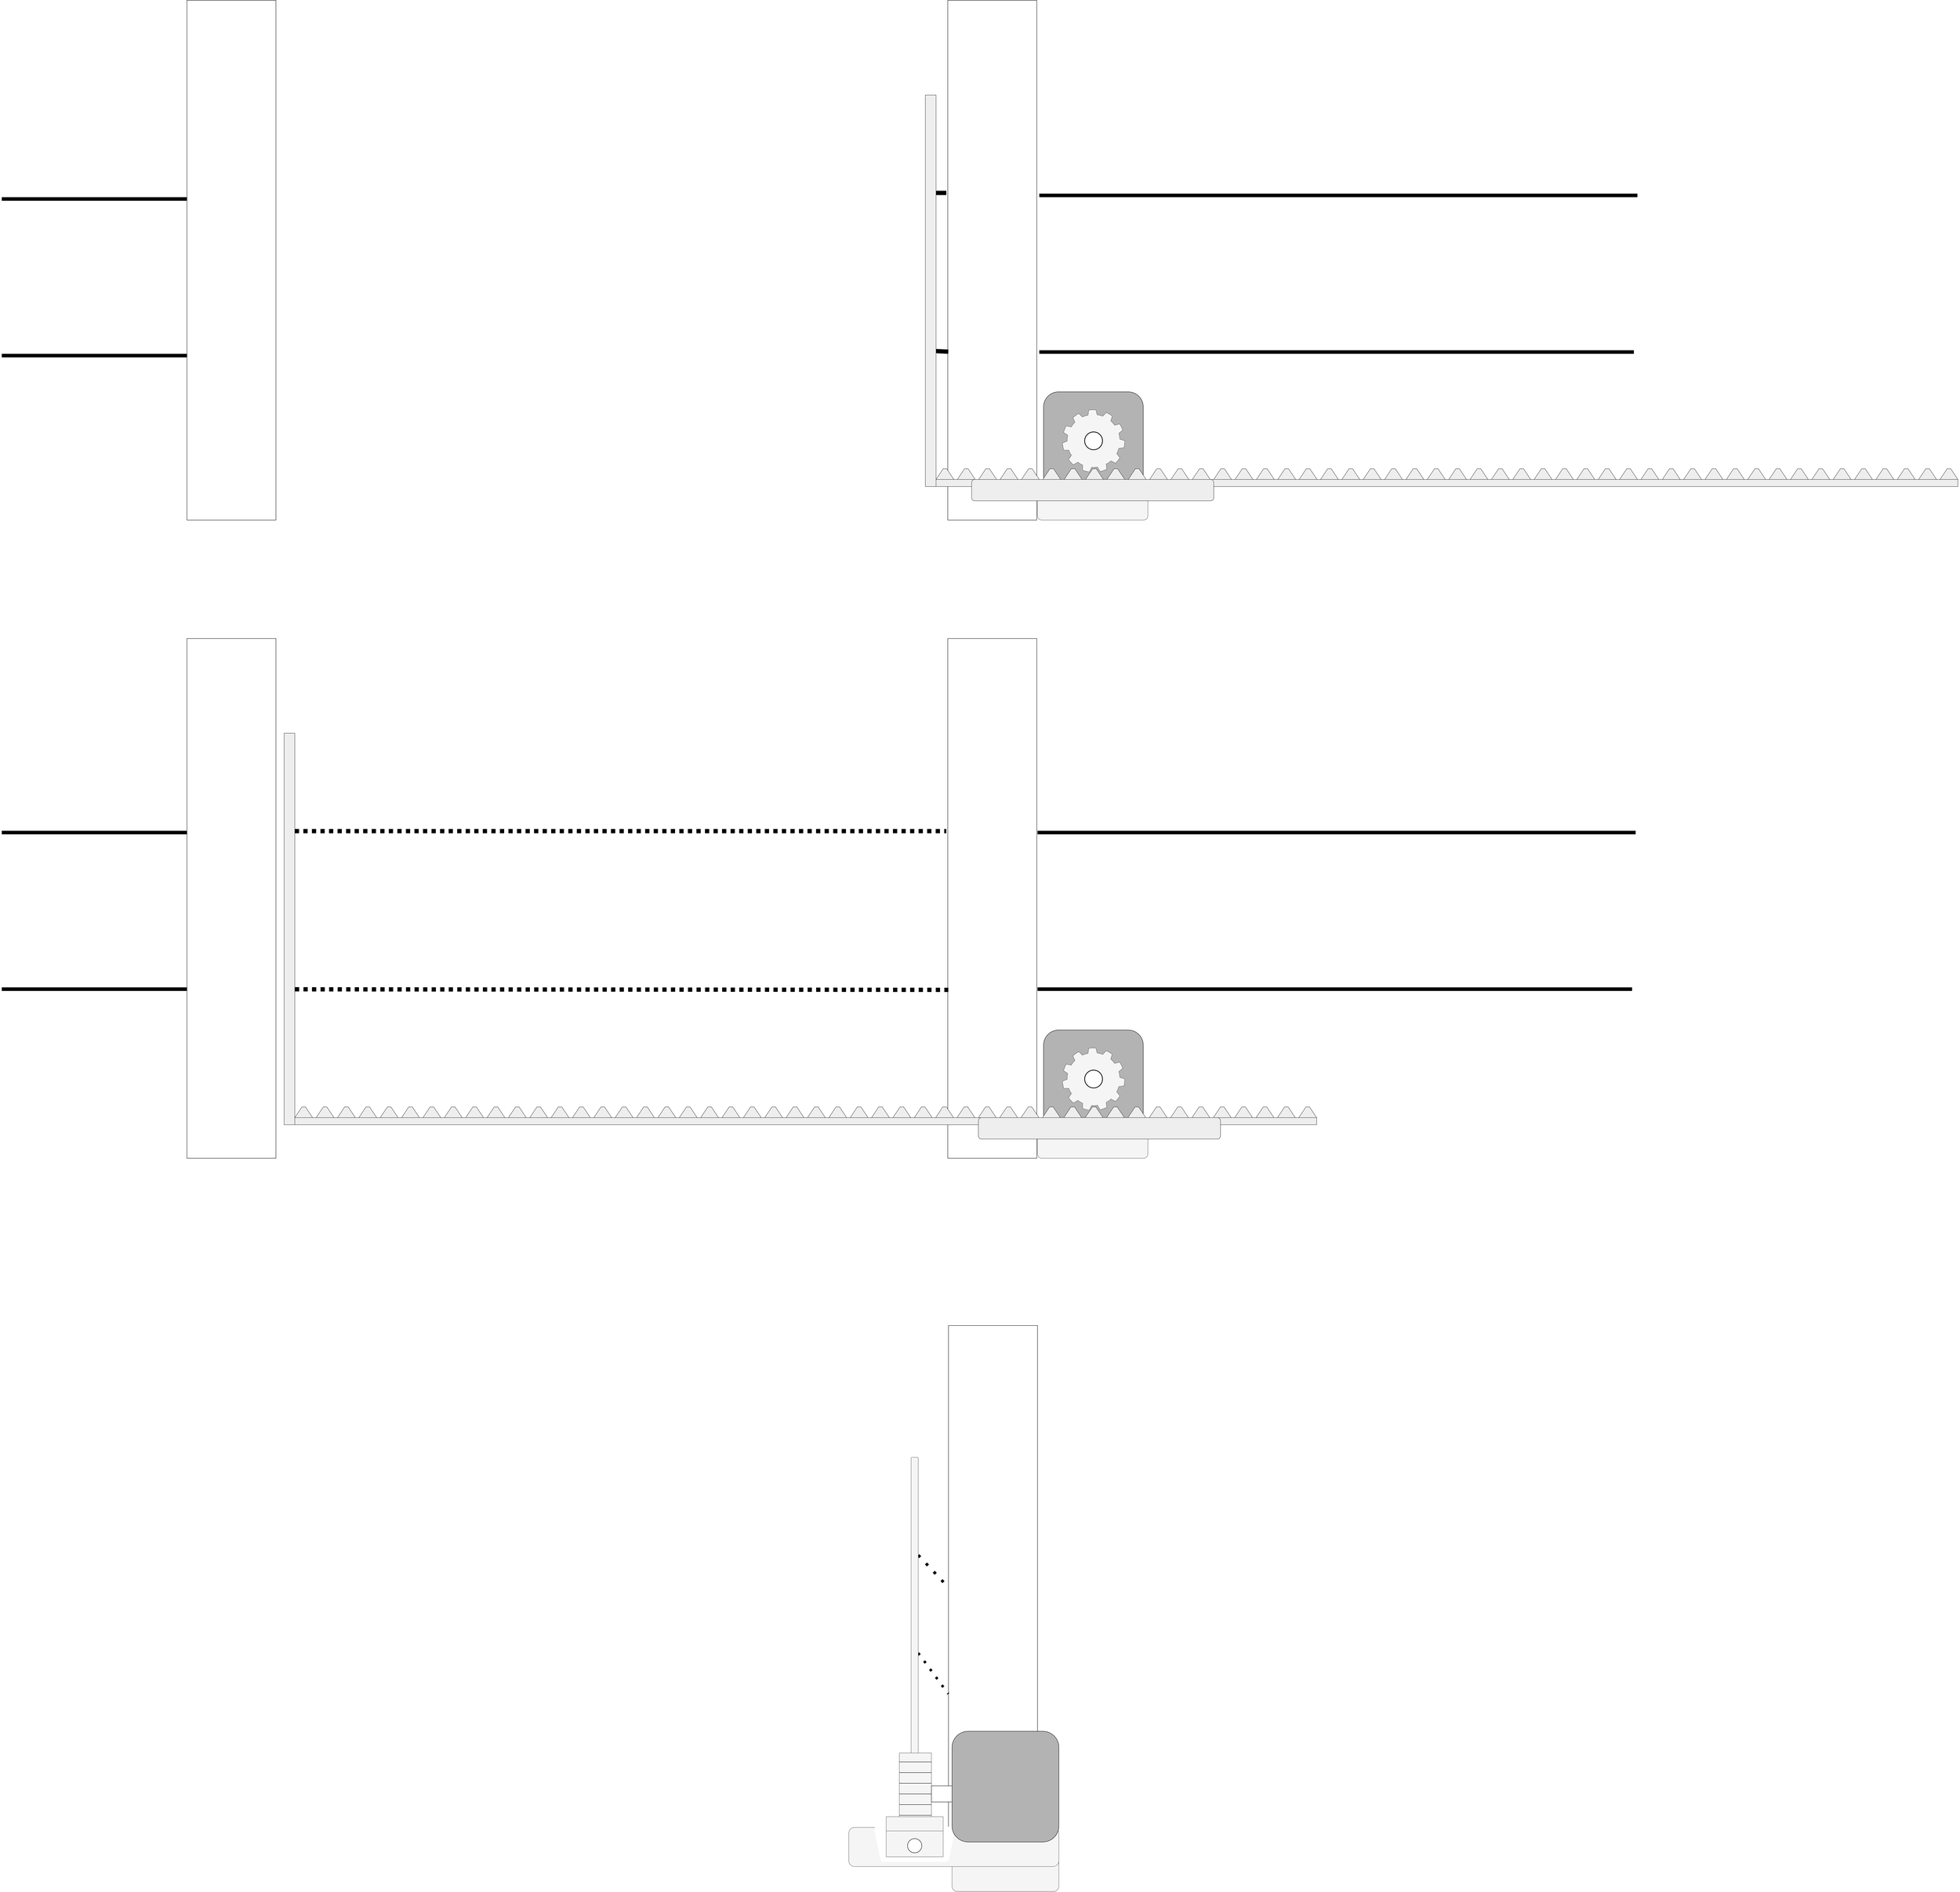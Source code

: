 <mxfile version="13.9.9" type="device"><diagram id="ZmcCjluRe6EjsGwoiYFs" name="Page-1"><mxGraphModel dx="12495" dy="6698" grid="1" gridSize="10" guides="1" tooltips="1" connect="1" arrows="1" fold="1" page="1" pageScale="1" pageWidth="1169" pageHeight="827" math="0" shadow="0"><root><mxCell id="0"/><mxCell id="1" parent="0"/><mxCell id="UQYbjcZTdyv4rE1i3iob-60" value="" style="rounded=0;whiteSpace=wrap;html=1;shadow=0;glass=0;sketch=0;strokeColor=#000000;strokeWidth=1;fillColor=#ffffff;" vertex="1" parent="1"><mxGeometry x="718" y="-633" width="250" height="1460" as="geometry"/></mxCell><mxCell id="UQYbjcZTdyv4rE1i3iob-78" value="" style="rounded=0;whiteSpace=wrap;html=1;shadow=0;glass=0;sketch=0;strokeColor=#000000;strokeWidth=1;fillColor=#ffffff;" vertex="1" parent="1"><mxGeometry x="-1419" y="-633" width="250" height="1460" as="geometry"/></mxCell><mxCell id="UQYbjcZTdyv4rE1i3iob-193" value="" style="group" vertex="1" connectable="0" parent="1"><mxGeometry x="970" y="467" width="2590" height="373" as="geometry"/></mxCell><mxCell id="UQYbjcZTdyv4rE1i3iob-72" value="" style="rounded=1;whiteSpace=wrap;html=1;shadow=0;glass=0;sketch=0;strokeColor=#666666;strokeWidth=1;fillColor=#f5f5f5;fontColor=#333333;" vertex="1" parent="UQYbjcZTdyv4rE1i3iob-193"><mxGeometry y="280" width="310" height="80" as="geometry"/></mxCell><mxCell id="UQYbjcZTdyv4rE1i3iob-58" value="" style="whiteSpace=wrap;html=1;aspect=fixed;strokeWidth=1;rounded=1;shadow=0;sketch=0;glass=0;fillColor=#B3B3B3;" vertex="1" parent="UQYbjcZTdyv4rE1i3iob-193"><mxGeometry x="17" width="280" height="280" as="geometry"/></mxCell><mxCell id="UQYbjcZTdyv4rE1i3iob-192" value="" style="group" vertex="1" connectable="0" parent="UQYbjcZTdyv4rE1i3iob-193"><mxGeometry x="70" y="50" width="175" height="175" as="geometry"/></mxCell><mxCell id="UQYbjcZTdyv4rE1i3iob-19" value="" style="html=1;aspect=fixed;shadow=0;align=center;verticalAlign=top;shape=mxgraph.gcp2.gear;fillColor=#f5f5f5;strokeColor=#666666;fontColor=#333333;" vertex="1" parent="UQYbjcZTdyv4rE1i3iob-192"><mxGeometry width="175" height="175" as="geometry"/></mxCell><mxCell id="UQYbjcZTdyv4rE1i3iob-191" value="" style="ellipse;whiteSpace=wrap;html=1;aspect=fixed;rounded=1;shadow=0;glass=0;sketch=0;strokeWidth=1;fillColor=#f5f5f5;fontColor=#333333;strokeColor=none;" vertex="1" parent="UQYbjcZTdyv4rE1i3iob-192"><mxGeometry x="22.5" y="22.5" width="130" height="130" as="geometry"/></mxCell><mxCell id="UQYbjcZTdyv4rE1i3iob-30" value="" style="ellipse;whiteSpace=wrap;html=1;strokeWidth=2;" vertex="1" parent="UQYbjcZTdyv4rE1i3iob-192"><mxGeometry x="62.5" y="62.5" width="50" height="50" as="geometry"/></mxCell><mxCell id="UQYbjcZTdyv4rE1i3iob-194" value="" style="group" vertex="1" connectable="0" parent="UQYbjcZTdyv4rE1i3iob-193"><mxGeometry x="-315" y="-834" width="2900" height="1140" as="geometry"/></mxCell><mxCell id="UQYbjcZTdyv4rE1i3iob-62" value="" style="rounded=0;whiteSpace=wrap;html=1;shadow=0;glass=0;sketch=0;strokeColor=#36393d;strokeWidth=1;fillColor=#eeeeee;" vertex="1" parent="UQYbjcZTdyv4rE1i3iob-194"><mxGeometry width="30" height="1100" as="geometry"/></mxCell><mxCell id="UQYbjcZTdyv4rE1i3iob-18" value="" style="rounded=0;whiteSpace=wrap;html=1;strokeColor=#36393d;fillColor=#eeeeee;" vertex="1" parent="UQYbjcZTdyv4rE1i3iob-194"><mxGeometry x="30" y="1080" width="2870" height="20" as="geometry"/></mxCell><mxCell id="UQYbjcZTdyv4rE1i3iob-20" value="" style="shape=trapezoid;perimeter=trapezoidPerimeter;whiteSpace=wrap;html=1;fixedSize=1;strokeColor=#36393d;fillColor=#eeeeee;" vertex="1" parent="UQYbjcZTdyv4rE1i3iob-194"><mxGeometry x="210" y="1050" width="50" height="30" as="geometry"/></mxCell><mxCell id="UQYbjcZTdyv4rE1i3iob-21" value="" style="shape=trapezoid;perimeter=trapezoidPerimeter;whiteSpace=wrap;html=1;fixedSize=1;strokeColor=#36393d;fillColor=#eeeeee;" vertex="1" parent="UQYbjcZTdyv4rE1i3iob-194"><mxGeometry x="150" y="1050" width="50" height="30" as="geometry"/></mxCell><mxCell id="UQYbjcZTdyv4rE1i3iob-22" value="" style="shape=trapezoid;perimeter=trapezoidPerimeter;whiteSpace=wrap;html=1;fixedSize=1;strokeColor=#36393d;fillColor=#eeeeee;" vertex="1" parent="UQYbjcZTdyv4rE1i3iob-194"><mxGeometry x="90" y="1050" width="50" height="30" as="geometry"/></mxCell><mxCell id="UQYbjcZTdyv4rE1i3iob-23" value="" style="shape=trapezoid;perimeter=trapezoidPerimeter;whiteSpace=wrap;html=1;fixedSize=1;strokeColor=#36393d;fillColor=#eeeeee;" vertex="1" parent="UQYbjcZTdyv4rE1i3iob-194"><mxGeometry x="30" y="1050" width="50" height="30" as="geometry"/></mxCell><mxCell id="UQYbjcZTdyv4rE1i3iob-24" value="" style="shape=trapezoid;perimeter=trapezoidPerimeter;whiteSpace=wrap;html=1;fixedSize=1;strokeColor=#36393d;fillColor=#eeeeee;" vertex="1" parent="UQYbjcZTdyv4rE1i3iob-194"><mxGeometry x="450" y="1050" width="50" height="30" as="geometry"/></mxCell><mxCell id="UQYbjcZTdyv4rE1i3iob-25" value="" style="shape=trapezoid;perimeter=trapezoidPerimeter;whiteSpace=wrap;html=1;fixedSize=1;strokeColor=#36393d;fillColor=#eeeeee;" vertex="1" parent="UQYbjcZTdyv4rE1i3iob-194"><mxGeometry x="390" y="1050" width="50" height="30" as="geometry"/></mxCell><mxCell id="UQYbjcZTdyv4rE1i3iob-26" value="" style="shape=trapezoid;perimeter=trapezoidPerimeter;whiteSpace=wrap;html=1;fixedSize=1;strokeColor=#36393d;fillColor=#eeeeee;" vertex="1" parent="UQYbjcZTdyv4rE1i3iob-194"><mxGeometry x="330" y="1050" width="50" height="30" as="geometry"/></mxCell><mxCell id="UQYbjcZTdyv4rE1i3iob-27" value="" style="shape=trapezoid;perimeter=trapezoidPerimeter;whiteSpace=wrap;html=1;fixedSize=1;strokeColor=#36393d;fillColor=#eeeeee;" vertex="1" parent="UQYbjcZTdyv4rE1i3iob-194"><mxGeometry x="270" y="1050" width="50" height="30" as="geometry"/></mxCell><mxCell id="UQYbjcZTdyv4rE1i3iob-33" value="" style="shape=trapezoid;perimeter=trapezoidPerimeter;whiteSpace=wrap;html=1;fixedSize=1;strokeColor=#36393d;fillColor=#eeeeee;" vertex="1" parent="UQYbjcZTdyv4rE1i3iob-194"><mxGeometry x="690" y="1050" width="50" height="30" as="geometry"/></mxCell><mxCell id="UQYbjcZTdyv4rE1i3iob-34" value="" style="shape=trapezoid;perimeter=trapezoidPerimeter;whiteSpace=wrap;html=1;fixedSize=1;strokeColor=#36393d;fillColor=#eeeeee;" vertex="1" parent="UQYbjcZTdyv4rE1i3iob-194"><mxGeometry x="630" y="1050" width="50" height="30" as="geometry"/></mxCell><mxCell id="UQYbjcZTdyv4rE1i3iob-35" value="" style="shape=trapezoid;perimeter=trapezoidPerimeter;whiteSpace=wrap;html=1;fixedSize=1;strokeColor=#36393d;fillColor=#eeeeee;" vertex="1" parent="UQYbjcZTdyv4rE1i3iob-194"><mxGeometry x="570" y="1050" width="50" height="30" as="geometry"/></mxCell><mxCell id="UQYbjcZTdyv4rE1i3iob-36" value="" style="shape=trapezoid;perimeter=trapezoidPerimeter;whiteSpace=wrap;html=1;fixedSize=1;strokeColor=#36393d;fillColor=#eeeeee;" vertex="1" parent="UQYbjcZTdyv4rE1i3iob-194"><mxGeometry x="510" y="1050" width="50" height="30" as="geometry"/></mxCell><mxCell id="UQYbjcZTdyv4rE1i3iob-37" value="" style="shape=trapezoid;perimeter=trapezoidPerimeter;whiteSpace=wrap;html=1;fixedSize=1;strokeColor=#36393d;fillColor=#eeeeee;" vertex="1" parent="UQYbjcZTdyv4rE1i3iob-194"><mxGeometry x="930" y="1050" width="50" height="30" as="geometry"/></mxCell><mxCell id="UQYbjcZTdyv4rE1i3iob-38" value="" style="shape=trapezoid;perimeter=trapezoidPerimeter;whiteSpace=wrap;html=1;fixedSize=1;strokeColor=#36393d;fillColor=#eeeeee;" vertex="1" parent="UQYbjcZTdyv4rE1i3iob-194"><mxGeometry x="870" y="1050" width="50" height="30" as="geometry"/></mxCell><mxCell id="UQYbjcZTdyv4rE1i3iob-39" value="" style="shape=trapezoid;perimeter=trapezoidPerimeter;whiteSpace=wrap;html=1;fixedSize=1;strokeColor=#36393d;fillColor=#eeeeee;" vertex="1" parent="UQYbjcZTdyv4rE1i3iob-194"><mxGeometry x="810" y="1050" width="50" height="30" as="geometry"/></mxCell><mxCell id="UQYbjcZTdyv4rE1i3iob-40" value="" style="shape=trapezoid;perimeter=trapezoidPerimeter;whiteSpace=wrap;html=1;fixedSize=1;strokeColor=#36393d;fillColor=#eeeeee;" vertex="1" parent="UQYbjcZTdyv4rE1i3iob-194"><mxGeometry x="750" y="1050" width="50" height="30" as="geometry"/></mxCell><mxCell id="UQYbjcZTdyv4rE1i3iob-41" value="" style="shape=trapezoid;perimeter=trapezoidPerimeter;whiteSpace=wrap;html=1;fixedSize=1;strokeColor=#36393d;fillColor=#eeeeee;" vertex="1" parent="UQYbjcZTdyv4rE1i3iob-194"><mxGeometry x="1170" y="1050" width="50" height="30" as="geometry"/></mxCell><mxCell id="UQYbjcZTdyv4rE1i3iob-42" value="" style="shape=trapezoid;perimeter=trapezoidPerimeter;whiteSpace=wrap;html=1;fixedSize=1;strokeColor=#36393d;fillColor=#eeeeee;" vertex="1" parent="UQYbjcZTdyv4rE1i3iob-194"><mxGeometry x="1110" y="1050" width="50" height="30" as="geometry"/></mxCell><mxCell id="UQYbjcZTdyv4rE1i3iob-43" value="" style="shape=trapezoid;perimeter=trapezoidPerimeter;whiteSpace=wrap;html=1;fixedSize=1;strokeColor=#36393d;fillColor=#eeeeee;" vertex="1" parent="UQYbjcZTdyv4rE1i3iob-194"><mxGeometry x="1050" y="1050" width="50" height="30" as="geometry"/></mxCell><mxCell id="UQYbjcZTdyv4rE1i3iob-44" value="" style="shape=trapezoid;perimeter=trapezoidPerimeter;whiteSpace=wrap;html=1;fixedSize=1;strokeColor=#36393d;fillColor=#eeeeee;" vertex="1" parent="UQYbjcZTdyv4rE1i3iob-194"><mxGeometry x="990" y="1050" width="50" height="30" as="geometry"/></mxCell><mxCell id="UQYbjcZTdyv4rE1i3iob-45" value="" style="shape=trapezoid;perimeter=trapezoidPerimeter;whiteSpace=wrap;html=1;fixedSize=1;strokeColor=#36393d;fillColor=#eeeeee;" vertex="1" parent="UQYbjcZTdyv4rE1i3iob-194"><mxGeometry x="1410" y="1050" width="50" height="30" as="geometry"/></mxCell><mxCell id="UQYbjcZTdyv4rE1i3iob-46" value="" style="shape=trapezoid;perimeter=trapezoidPerimeter;whiteSpace=wrap;html=1;fixedSize=1;strokeColor=#36393d;fillColor=#eeeeee;" vertex="1" parent="UQYbjcZTdyv4rE1i3iob-194"><mxGeometry x="1350" y="1050" width="50" height="30" as="geometry"/></mxCell><mxCell id="UQYbjcZTdyv4rE1i3iob-47" value="" style="shape=trapezoid;perimeter=trapezoidPerimeter;whiteSpace=wrap;html=1;fixedSize=1;strokeColor=#36393d;fillColor=#eeeeee;" vertex="1" parent="UQYbjcZTdyv4rE1i3iob-194"><mxGeometry x="1290" y="1050" width="50" height="30" as="geometry"/></mxCell><mxCell id="UQYbjcZTdyv4rE1i3iob-48" value="" style="shape=trapezoid;perimeter=trapezoidPerimeter;whiteSpace=wrap;html=1;fixedSize=1;strokeColor=#36393d;fillColor=#eeeeee;" vertex="1" parent="UQYbjcZTdyv4rE1i3iob-194"><mxGeometry x="1230" y="1050" width="50" height="30" as="geometry"/></mxCell><mxCell id="UQYbjcZTdyv4rE1i3iob-49" value="" style="shape=trapezoid;perimeter=trapezoidPerimeter;whiteSpace=wrap;html=1;fixedSize=1;strokeColor=#36393d;fillColor=#eeeeee;" vertex="1" parent="UQYbjcZTdyv4rE1i3iob-194"><mxGeometry x="1650" y="1050" width="50" height="30" as="geometry"/></mxCell><mxCell id="UQYbjcZTdyv4rE1i3iob-50" value="" style="shape=trapezoid;perimeter=trapezoidPerimeter;whiteSpace=wrap;html=1;fixedSize=1;strokeColor=#36393d;fillColor=#eeeeee;" vertex="1" parent="UQYbjcZTdyv4rE1i3iob-194"><mxGeometry x="1590" y="1050" width="50" height="30" as="geometry"/></mxCell><mxCell id="UQYbjcZTdyv4rE1i3iob-51" value="" style="shape=trapezoid;perimeter=trapezoidPerimeter;whiteSpace=wrap;html=1;fixedSize=1;strokeColor=#36393d;fillColor=#eeeeee;" vertex="1" parent="UQYbjcZTdyv4rE1i3iob-194"><mxGeometry x="1530" y="1050" width="50" height="30" as="geometry"/></mxCell><mxCell id="UQYbjcZTdyv4rE1i3iob-52" value="" style="shape=trapezoid;perimeter=trapezoidPerimeter;whiteSpace=wrap;html=1;fixedSize=1;strokeColor=#36393d;fillColor=#eeeeee;" vertex="1" parent="UQYbjcZTdyv4rE1i3iob-194"><mxGeometry x="1470" y="1050" width="50" height="30" as="geometry"/></mxCell><mxCell id="UQYbjcZTdyv4rE1i3iob-53" value="" style="shape=trapezoid;perimeter=trapezoidPerimeter;whiteSpace=wrap;html=1;fixedSize=1;strokeColor=#36393d;fillColor=#eeeeee;" vertex="1" parent="UQYbjcZTdyv4rE1i3iob-194"><mxGeometry x="1890" y="1050" width="50" height="30" as="geometry"/></mxCell><mxCell id="UQYbjcZTdyv4rE1i3iob-54" value="" style="shape=trapezoid;perimeter=trapezoidPerimeter;whiteSpace=wrap;html=1;fixedSize=1;strokeColor=#36393d;fillColor=#eeeeee;" vertex="1" parent="UQYbjcZTdyv4rE1i3iob-194"><mxGeometry x="1830" y="1050" width="50" height="30" as="geometry"/></mxCell><mxCell id="UQYbjcZTdyv4rE1i3iob-55" value="" style="shape=trapezoid;perimeter=trapezoidPerimeter;whiteSpace=wrap;html=1;fixedSize=1;strokeColor=#36393d;fillColor=#eeeeee;" vertex="1" parent="UQYbjcZTdyv4rE1i3iob-194"><mxGeometry x="1770" y="1050" width="50" height="30" as="geometry"/></mxCell><mxCell id="UQYbjcZTdyv4rE1i3iob-56" value="" style="shape=trapezoid;perimeter=trapezoidPerimeter;whiteSpace=wrap;html=1;fixedSize=1;strokeColor=#36393d;fillColor=#eeeeee;" vertex="1" parent="UQYbjcZTdyv4rE1i3iob-194"><mxGeometry x="1710" y="1050" width="50" height="30" as="geometry"/></mxCell><mxCell id="UQYbjcZTdyv4rE1i3iob-76" value="" style="rounded=1;whiteSpace=wrap;html=1;shadow=0;glass=0;sketch=0;strokeColor=#36393d;strokeWidth=1;fillColor=#eeeeee;" vertex="1" parent="UQYbjcZTdyv4rE1i3iob-194"><mxGeometry x="130" y="1080" width="680" height="60" as="geometry"/></mxCell><mxCell id="UQYbjcZTdyv4rE1i3iob-172" value="" style="shape=trapezoid;perimeter=trapezoidPerimeter;whiteSpace=wrap;html=1;fixedSize=1;strokeColor=#36393d;fillColor=#eeeeee;" vertex="1" parent="UQYbjcZTdyv4rE1i3iob-194"><mxGeometry x="2130" y="1050" width="50" height="30" as="geometry"/></mxCell><mxCell id="UQYbjcZTdyv4rE1i3iob-173" value="" style="shape=trapezoid;perimeter=trapezoidPerimeter;whiteSpace=wrap;html=1;fixedSize=1;strokeColor=#36393d;fillColor=#eeeeee;" vertex="1" parent="UQYbjcZTdyv4rE1i3iob-194"><mxGeometry x="2070" y="1050" width="50" height="30" as="geometry"/></mxCell><mxCell id="UQYbjcZTdyv4rE1i3iob-174" value="" style="shape=trapezoid;perimeter=trapezoidPerimeter;whiteSpace=wrap;html=1;fixedSize=1;strokeColor=#36393d;fillColor=#eeeeee;" vertex="1" parent="UQYbjcZTdyv4rE1i3iob-194"><mxGeometry x="2010" y="1050" width="50" height="30" as="geometry"/></mxCell><mxCell id="UQYbjcZTdyv4rE1i3iob-175" value="" style="shape=trapezoid;perimeter=trapezoidPerimeter;whiteSpace=wrap;html=1;fixedSize=1;strokeColor=#36393d;fillColor=#eeeeee;" vertex="1" parent="UQYbjcZTdyv4rE1i3iob-194"><mxGeometry x="1950" y="1050" width="50" height="30" as="geometry"/></mxCell><mxCell id="UQYbjcZTdyv4rE1i3iob-176" value="" style="shape=trapezoid;perimeter=trapezoidPerimeter;whiteSpace=wrap;html=1;fixedSize=1;strokeColor=#36393d;fillColor=#eeeeee;" vertex="1" parent="UQYbjcZTdyv4rE1i3iob-194"><mxGeometry x="2370" y="1050" width="50" height="30" as="geometry"/></mxCell><mxCell id="UQYbjcZTdyv4rE1i3iob-177" value="" style="shape=trapezoid;perimeter=trapezoidPerimeter;whiteSpace=wrap;html=1;fixedSize=1;strokeColor=#36393d;fillColor=#eeeeee;" vertex="1" parent="UQYbjcZTdyv4rE1i3iob-194"><mxGeometry x="2310" y="1050" width="50" height="30" as="geometry"/></mxCell><mxCell id="UQYbjcZTdyv4rE1i3iob-178" value="" style="shape=trapezoid;perimeter=trapezoidPerimeter;whiteSpace=wrap;html=1;fixedSize=1;strokeColor=#36393d;fillColor=#eeeeee;" vertex="1" parent="UQYbjcZTdyv4rE1i3iob-194"><mxGeometry x="2250" y="1050" width="50" height="30" as="geometry"/></mxCell><mxCell id="UQYbjcZTdyv4rE1i3iob-179" value="" style="shape=trapezoid;perimeter=trapezoidPerimeter;whiteSpace=wrap;html=1;fixedSize=1;strokeColor=#36393d;fillColor=#eeeeee;" vertex="1" parent="UQYbjcZTdyv4rE1i3iob-194"><mxGeometry x="2190" y="1050" width="50" height="30" as="geometry"/></mxCell><mxCell id="UQYbjcZTdyv4rE1i3iob-180" value="" style="shape=trapezoid;perimeter=trapezoidPerimeter;whiteSpace=wrap;html=1;fixedSize=1;strokeColor=#36393d;fillColor=#eeeeee;" vertex="1" parent="UQYbjcZTdyv4rE1i3iob-194"><mxGeometry x="2610" y="1050" width="50" height="30" as="geometry"/></mxCell><mxCell id="UQYbjcZTdyv4rE1i3iob-181" value="" style="shape=trapezoid;perimeter=trapezoidPerimeter;whiteSpace=wrap;html=1;fixedSize=1;strokeColor=#36393d;fillColor=#eeeeee;" vertex="1" parent="UQYbjcZTdyv4rE1i3iob-194"><mxGeometry x="2550" y="1050" width="50" height="30" as="geometry"/></mxCell><mxCell id="UQYbjcZTdyv4rE1i3iob-182" value="" style="shape=trapezoid;perimeter=trapezoidPerimeter;whiteSpace=wrap;html=1;fixedSize=1;strokeColor=#36393d;fillColor=#eeeeee;" vertex="1" parent="UQYbjcZTdyv4rE1i3iob-194"><mxGeometry x="2490" y="1050" width="50" height="30" as="geometry"/></mxCell><mxCell id="UQYbjcZTdyv4rE1i3iob-183" value="" style="shape=trapezoid;perimeter=trapezoidPerimeter;whiteSpace=wrap;html=1;fixedSize=1;strokeColor=#36393d;fillColor=#eeeeee;" vertex="1" parent="UQYbjcZTdyv4rE1i3iob-194"><mxGeometry x="2430" y="1050" width="50" height="30" as="geometry"/></mxCell><mxCell id="UQYbjcZTdyv4rE1i3iob-184" value="" style="shape=trapezoid;perimeter=trapezoidPerimeter;whiteSpace=wrap;html=1;fixedSize=1;strokeColor=#36393d;fillColor=#eeeeee;" vertex="1" parent="UQYbjcZTdyv4rE1i3iob-194"><mxGeometry x="2850" y="1050" width="50" height="30" as="geometry"/></mxCell><mxCell id="UQYbjcZTdyv4rE1i3iob-185" value="" style="shape=trapezoid;perimeter=trapezoidPerimeter;whiteSpace=wrap;html=1;fixedSize=1;strokeColor=#36393d;fillColor=#eeeeee;" vertex="1" parent="UQYbjcZTdyv4rE1i3iob-194"><mxGeometry x="2790" y="1050" width="50" height="30" as="geometry"/></mxCell><mxCell id="UQYbjcZTdyv4rE1i3iob-186" value="" style="shape=trapezoid;perimeter=trapezoidPerimeter;whiteSpace=wrap;html=1;fixedSize=1;strokeColor=#36393d;fillColor=#eeeeee;" vertex="1" parent="UQYbjcZTdyv4rE1i3iob-194"><mxGeometry x="2730" y="1050" width="50" height="30" as="geometry"/></mxCell><mxCell id="UQYbjcZTdyv4rE1i3iob-187" value="" style="shape=trapezoid;perimeter=trapezoidPerimeter;whiteSpace=wrap;html=1;fixedSize=1;strokeColor=#36393d;fillColor=#eeeeee;" vertex="1" parent="UQYbjcZTdyv4rE1i3iob-194"><mxGeometry x="2670" y="1050" width="50" height="30" as="geometry"/></mxCell><mxCell id="UQYbjcZTdyv4rE1i3iob-266" value="" style="line;strokeWidth=10;html=1;rounded=1;shadow=0;glass=0;sketch=0;fillColor=#B3B3B3;gradientColor=none;fontColor=#000000;" vertex="1" parent="UQYbjcZTdyv4rE1i3iob-194"><mxGeometry x="320" y="277" width="1680" height="10" as="geometry"/></mxCell><mxCell id="UQYbjcZTdyv4rE1i3iob-267" value="" style="line;strokeWidth=10;html=1;rounded=1;shadow=0;glass=0;sketch=0;fillColor=#B3B3B3;gradientColor=none;fontColor=#000000;" vertex="1" parent="UQYbjcZTdyv4rE1i3iob-194"><mxGeometry x="320" y="717" width="1670" height="10" as="geometry"/></mxCell><mxCell id="UQYbjcZTdyv4rE1i3iob-195" value="" style="endArrow=none;html=1;strokeWidth=12;fontColor=#000000;exitX=1;exitY=0.25;exitDx=0;exitDy=0;" edge="1" parent="1" source="UQYbjcZTdyv4rE1i3iob-62"><mxGeometry width="50" height="50" relative="1" as="geometry"><mxPoint x="820" y="50" as="sourcePoint"/><mxPoint x="714" y="-92" as="targetPoint"/></mxGeometry></mxCell><mxCell id="UQYbjcZTdyv4rE1i3iob-196" value="" style="endArrow=none;html=1;strokeWidth=12;fontColor=#000000;exitX=1.01;exitY=0.654;exitDx=0;exitDy=0;exitPerimeter=0;entryX=0.006;entryY=0.676;entryDx=0;entryDy=0;entryPerimeter=0;" edge="1" parent="1" source="UQYbjcZTdyv4rE1i3iob-62" target="UQYbjcZTdyv4rE1i3iob-60"><mxGeometry width="50" height="50" relative="1" as="geometry"><mxPoint x="820" y="480" as="sourcePoint"/><mxPoint x="870" y="430" as="targetPoint"/></mxGeometry></mxCell><mxCell id="UQYbjcZTdyv4rE1i3iob-197" value="" style="rounded=0;whiteSpace=wrap;html=1;shadow=0;glass=0;sketch=0;strokeColor=#000000;strokeWidth=1;fillColor=#ffffff;" vertex="1" parent="1"><mxGeometry x="718" y="1160" width="250" height="1460" as="geometry"/></mxCell><mxCell id="UQYbjcZTdyv4rE1i3iob-198" value="" style="rounded=0;whiteSpace=wrap;html=1;shadow=0;glass=0;sketch=0;strokeColor=#000000;strokeWidth=1;fillColor=#ffffff;" vertex="1" parent="1"><mxGeometry x="-1419" y="1160" width="250" height="1460" as="geometry"/></mxCell><mxCell id="UQYbjcZTdyv4rE1i3iob-199" value="" style="group" vertex="1" connectable="0" parent="1"><mxGeometry x="970" y="2260" width="2590" height="373" as="geometry"/></mxCell><mxCell id="UQYbjcZTdyv4rE1i3iob-200" value="" style="rounded=1;whiteSpace=wrap;html=1;shadow=0;glass=0;sketch=0;strokeColor=#666666;strokeWidth=1;fillColor=#f5f5f5;fontColor=#333333;" vertex="1" parent="UQYbjcZTdyv4rE1i3iob-199"><mxGeometry y="280" width="310" height="80" as="geometry"/></mxCell><mxCell id="UQYbjcZTdyv4rE1i3iob-201" value="" style="whiteSpace=wrap;html=1;aspect=fixed;strokeWidth=1;rounded=1;shadow=0;sketch=0;glass=0;fillColor=#B3B3B3;" vertex="1" parent="UQYbjcZTdyv4rE1i3iob-199"><mxGeometry x="17" width="280" height="280" as="geometry"/></mxCell><mxCell id="UQYbjcZTdyv4rE1i3iob-202" value="" style="group" vertex="1" connectable="0" parent="UQYbjcZTdyv4rE1i3iob-199"><mxGeometry x="70" y="50" width="175" height="175" as="geometry"/></mxCell><mxCell id="UQYbjcZTdyv4rE1i3iob-203" value="" style="html=1;aspect=fixed;shadow=0;align=center;verticalAlign=top;shape=mxgraph.gcp2.gear;fillColor=#f5f5f5;strokeColor=#666666;fontColor=#333333;" vertex="1" parent="UQYbjcZTdyv4rE1i3iob-202"><mxGeometry width="175" height="175" as="geometry"/></mxCell><mxCell id="UQYbjcZTdyv4rE1i3iob-204" value="" style="ellipse;whiteSpace=wrap;html=1;aspect=fixed;rounded=1;shadow=0;glass=0;sketch=0;strokeWidth=1;fillColor=#f5f5f5;fontColor=#333333;strokeColor=none;" vertex="1" parent="UQYbjcZTdyv4rE1i3iob-202"><mxGeometry x="22.5" y="22.5" width="130" height="130" as="geometry"/></mxCell><mxCell id="UQYbjcZTdyv4rE1i3iob-205" value="" style="ellipse;whiteSpace=wrap;html=1;strokeWidth=2;" vertex="1" parent="UQYbjcZTdyv4rE1i3iob-202"><mxGeometry x="62.5" y="62.5" width="50" height="50" as="geometry"/></mxCell><mxCell id="UQYbjcZTdyv4rE1i3iob-206" value="" style="group" vertex="1" connectable="0" parent="UQYbjcZTdyv4rE1i3iob-199"><mxGeometry x="-2116" y="-834" width="3796" height="1140" as="geometry"/></mxCell><mxCell id="UQYbjcZTdyv4rE1i3iob-207" value="" style="rounded=0;whiteSpace=wrap;html=1;shadow=0;glass=0;sketch=0;strokeColor=#36393d;strokeWidth=1;fillColor=#eeeeee;" vertex="1" parent="UQYbjcZTdyv4rE1i3iob-206"><mxGeometry width="30" height="1100" as="geometry"/></mxCell><mxCell id="UQYbjcZTdyv4rE1i3iob-208" value="" style="rounded=0;whiteSpace=wrap;html=1;strokeColor=#36393d;fillColor=#eeeeee;" vertex="1" parent="UQYbjcZTdyv4rE1i3iob-206"><mxGeometry x="30" y="1080" width="2870" height="20" as="geometry"/></mxCell><mxCell id="UQYbjcZTdyv4rE1i3iob-209" value="" style="shape=trapezoid;perimeter=trapezoidPerimeter;whiteSpace=wrap;html=1;fixedSize=1;strokeColor=#36393d;fillColor=#eeeeee;" vertex="1" parent="UQYbjcZTdyv4rE1i3iob-206"><mxGeometry x="210" y="1050" width="50" height="30" as="geometry"/></mxCell><mxCell id="UQYbjcZTdyv4rE1i3iob-210" value="" style="shape=trapezoid;perimeter=trapezoidPerimeter;whiteSpace=wrap;html=1;fixedSize=1;strokeColor=#36393d;fillColor=#eeeeee;" vertex="1" parent="UQYbjcZTdyv4rE1i3iob-206"><mxGeometry x="150" y="1050" width="50" height="30" as="geometry"/></mxCell><mxCell id="UQYbjcZTdyv4rE1i3iob-211" value="" style="shape=trapezoid;perimeter=trapezoidPerimeter;whiteSpace=wrap;html=1;fixedSize=1;strokeColor=#36393d;fillColor=#eeeeee;" vertex="1" parent="UQYbjcZTdyv4rE1i3iob-206"><mxGeometry x="90" y="1050" width="50" height="30" as="geometry"/></mxCell><mxCell id="UQYbjcZTdyv4rE1i3iob-212" value="" style="shape=trapezoid;perimeter=trapezoidPerimeter;whiteSpace=wrap;html=1;fixedSize=1;strokeColor=#36393d;fillColor=#eeeeee;" vertex="1" parent="UQYbjcZTdyv4rE1i3iob-206"><mxGeometry x="30" y="1050" width="50" height="30" as="geometry"/></mxCell><mxCell id="UQYbjcZTdyv4rE1i3iob-213" value="" style="shape=trapezoid;perimeter=trapezoidPerimeter;whiteSpace=wrap;html=1;fixedSize=1;strokeColor=#36393d;fillColor=#eeeeee;" vertex="1" parent="UQYbjcZTdyv4rE1i3iob-206"><mxGeometry x="450" y="1050" width="50" height="30" as="geometry"/></mxCell><mxCell id="UQYbjcZTdyv4rE1i3iob-214" value="" style="shape=trapezoid;perimeter=trapezoidPerimeter;whiteSpace=wrap;html=1;fixedSize=1;strokeColor=#36393d;fillColor=#eeeeee;" vertex="1" parent="UQYbjcZTdyv4rE1i3iob-206"><mxGeometry x="390" y="1050" width="50" height="30" as="geometry"/></mxCell><mxCell id="UQYbjcZTdyv4rE1i3iob-215" value="" style="shape=trapezoid;perimeter=trapezoidPerimeter;whiteSpace=wrap;html=1;fixedSize=1;strokeColor=#36393d;fillColor=#eeeeee;" vertex="1" parent="UQYbjcZTdyv4rE1i3iob-206"><mxGeometry x="330" y="1050" width="50" height="30" as="geometry"/></mxCell><mxCell id="UQYbjcZTdyv4rE1i3iob-216" value="" style="shape=trapezoid;perimeter=trapezoidPerimeter;whiteSpace=wrap;html=1;fixedSize=1;strokeColor=#36393d;fillColor=#eeeeee;" vertex="1" parent="UQYbjcZTdyv4rE1i3iob-206"><mxGeometry x="270" y="1050" width="50" height="30" as="geometry"/></mxCell><mxCell id="UQYbjcZTdyv4rE1i3iob-217" value="" style="shape=trapezoid;perimeter=trapezoidPerimeter;whiteSpace=wrap;html=1;fixedSize=1;strokeColor=#36393d;fillColor=#eeeeee;" vertex="1" parent="UQYbjcZTdyv4rE1i3iob-206"><mxGeometry x="690" y="1050" width="50" height="30" as="geometry"/></mxCell><mxCell id="UQYbjcZTdyv4rE1i3iob-218" value="" style="shape=trapezoid;perimeter=trapezoidPerimeter;whiteSpace=wrap;html=1;fixedSize=1;strokeColor=#36393d;fillColor=#eeeeee;" vertex="1" parent="UQYbjcZTdyv4rE1i3iob-206"><mxGeometry x="630" y="1050" width="50" height="30" as="geometry"/></mxCell><mxCell id="UQYbjcZTdyv4rE1i3iob-219" value="" style="shape=trapezoid;perimeter=trapezoidPerimeter;whiteSpace=wrap;html=1;fixedSize=1;strokeColor=#36393d;fillColor=#eeeeee;" vertex="1" parent="UQYbjcZTdyv4rE1i3iob-206"><mxGeometry x="570" y="1050" width="50" height="30" as="geometry"/></mxCell><mxCell id="UQYbjcZTdyv4rE1i3iob-220" value="" style="shape=trapezoid;perimeter=trapezoidPerimeter;whiteSpace=wrap;html=1;fixedSize=1;strokeColor=#36393d;fillColor=#eeeeee;" vertex="1" parent="UQYbjcZTdyv4rE1i3iob-206"><mxGeometry x="510" y="1050" width="50" height="30" as="geometry"/></mxCell><mxCell id="UQYbjcZTdyv4rE1i3iob-221" value="" style="shape=trapezoid;perimeter=trapezoidPerimeter;whiteSpace=wrap;html=1;fixedSize=1;strokeColor=#36393d;fillColor=#eeeeee;" vertex="1" parent="UQYbjcZTdyv4rE1i3iob-206"><mxGeometry x="930" y="1050" width="50" height="30" as="geometry"/></mxCell><mxCell id="UQYbjcZTdyv4rE1i3iob-222" value="" style="shape=trapezoid;perimeter=trapezoidPerimeter;whiteSpace=wrap;html=1;fixedSize=1;strokeColor=#36393d;fillColor=#eeeeee;" vertex="1" parent="UQYbjcZTdyv4rE1i3iob-206"><mxGeometry x="870" y="1050" width="50" height="30" as="geometry"/></mxCell><mxCell id="UQYbjcZTdyv4rE1i3iob-223" value="" style="shape=trapezoid;perimeter=trapezoidPerimeter;whiteSpace=wrap;html=1;fixedSize=1;strokeColor=#36393d;fillColor=#eeeeee;" vertex="1" parent="UQYbjcZTdyv4rE1i3iob-206"><mxGeometry x="810" y="1050" width="50" height="30" as="geometry"/></mxCell><mxCell id="UQYbjcZTdyv4rE1i3iob-224" value="" style="shape=trapezoid;perimeter=trapezoidPerimeter;whiteSpace=wrap;html=1;fixedSize=1;strokeColor=#36393d;fillColor=#eeeeee;" vertex="1" parent="UQYbjcZTdyv4rE1i3iob-206"><mxGeometry x="750" y="1050" width="50" height="30" as="geometry"/></mxCell><mxCell id="UQYbjcZTdyv4rE1i3iob-225" value="" style="shape=trapezoid;perimeter=trapezoidPerimeter;whiteSpace=wrap;html=1;fixedSize=1;strokeColor=#36393d;fillColor=#eeeeee;" vertex="1" parent="UQYbjcZTdyv4rE1i3iob-206"><mxGeometry x="1170" y="1050" width="50" height="30" as="geometry"/></mxCell><mxCell id="UQYbjcZTdyv4rE1i3iob-226" value="" style="shape=trapezoid;perimeter=trapezoidPerimeter;whiteSpace=wrap;html=1;fixedSize=1;strokeColor=#36393d;fillColor=#eeeeee;" vertex="1" parent="UQYbjcZTdyv4rE1i3iob-206"><mxGeometry x="1110" y="1050" width="50" height="30" as="geometry"/></mxCell><mxCell id="UQYbjcZTdyv4rE1i3iob-227" value="" style="shape=trapezoid;perimeter=trapezoidPerimeter;whiteSpace=wrap;html=1;fixedSize=1;strokeColor=#36393d;fillColor=#eeeeee;" vertex="1" parent="UQYbjcZTdyv4rE1i3iob-206"><mxGeometry x="1050" y="1050" width="50" height="30" as="geometry"/></mxCell><mxCell id="UQYbjcZTdyv4rE1i3iob-228" value="" style="shape=trapezoid;perimeter=trapezoidPerimeter;whiteSpace=wrap;html=1;fixedSize=1;strokeColor=#36393d;fillColor=#eeeeee;" vertex="1" parent="UQYbjcZTdyv4rE1i3iob-206"><mxGeometry x="990" y="1050" width="50" height="30" as="geometry"/></mxCell><mxCell id="UQYbjcZTdyv4rE1i3iob-229" value="" style="shape=trapezoid;perimeter=trapezoidPerimeter;whiteSpace=wrap;html=1;fixedSize=1;strokeColor=#36393d;fillColor=#eeeeee;" vertex="1" parent="UQYbjcZTdyv4rE1i3iob-206"><mxGeometry x="1410" y="1050" width="50" height="30" as="geometry"/></mxCell><mxCell id="UQYbjcZTdyv4rE1i3iob-230" value="" style="shape=trapezoid;perimeter=trapezoidPerimeter;whiteSpace=wrap;html=1;fixedSize=1;strokeColor=#36393d;fillColor=#eeeeee;" vertex="1" parent="UQYbjcZTdyv4rE1i3iob-206"><mxGeometry x="1350" y="1050" width="50" height="30" as="geometry"/></mxCell><mxCell id="UQYbjcZTdyv4rE1i3iob-231" value="" style="shape=trapezoid;perimeter=trapezoidPerimeter;whiteSpace=wrap;html=1;fixedSize=1;strokeColor=#36393d;fillColor=#eeeeee;" vertex="1" parent="UQYbjcZTdyv4rE1i3iob-206"><mxGeometry x="1290" y="1050" width="50" height="30" as="geometry"/></mxCell><mxCell id="UQYbjcZTdyv4rE1i3iob-232" value="" style="shape=trapezoid;perimeter=trapezoidPerimeter;whiteSpace=wrap;html=1;fixedSize=1;strokeColor=#36393d;fillColor=#eeeeee;" vertex="1" parent="UQYbjcZTdyv4rE1i3iob-206"><mxGeometry x="1230" y="1050" width="50" height="30" as="geometry"/></mxCell><mxCell id="UQYbjcZTdyv4rE1i3iob-233" value="" style="shape=trapezoid;perimeter=trapezoidPerimeter;whiteSpace=wrap;html=1;fixedSize=1;strokeColor=#36393d;fillColor=#eeeeee;" vertex="1" parent="UQYbjcZTdyv4rE1i3iob-206"><mxGeometry x="1650" y="1050" width="50" height="30" as="geometry"/></mxCell><mxCell id="UQYbjcZTdyv4rE1i3iob-234" value="" style="shape=trapezoid;perimeter=trapezoidPerimeter;whiteSpace=wrap;html=1;fixedSize=1;strokeColor=#36393d;fillColor=#eeeeee;" vertex="1" parent="UQYbjcZTdyv4rE1i3iob-206"><mxGeometry x="1590" y="1050" width="50" height="30" as="geometry"/></mxCell><mxCell id="UQYbjcZTdyv4rE1i3iob-235" value="" style="shape=trapezoid;perimeter=trapezoidPerimeter;whiteSpace=wrap;html=1;fixedSize=1;strokeColor=#36393d;fillColor=#eeeeee;" vertex="1" parent="UQYbjcZTdyv4rE1i3iob-206"><mxGeometry x="1530" y="1050" width="50" height="30" as="geometry"/></mxCell><mxCell id="UQYbjcZTdyv4rE1i3iob-236" value="" style="shape=trapezoid;perimeter=trapezoidPerimeter;whiteSpace=wrap;html=1;fixedSize=1;strokeColor=#36393d;fillColor=#eeeeee;" vertex="1" parent="UQYbjcZTdyv4rE1i3iob-206"><mxGeometry x="1470" y="1050" width="50" height="30" as="geometry"/></mxCell><mxCell id="UQYbjcZTdyv4rE1i3iob-237" value="" style="shape=trapezoid;perimeter=trapezoidPerimeter;whiteSpace=wrap;html=1;fixedSize=1;strokeColor=#36393d;fillColor=#eeeeee;" vertex="1" parent="UQYbjcZTdyv4rE1i3iob-206"><mxGeometry x="1890" y="1050" width="50" height="30" as="geometry"/></mxCell><mxCell id="UQYbjcZTdyv4rE1i3iob-238" value="" style="shape=trapezoid;perimeter=trapezoidPerimeter;whiteSpace=wrap;html=1;fixedSize=1;strokeColor=#36393d;fillColor=#eeeeee;" vertex="1" parent="UQYbjcZTdyv4rE1i3iob-206"><mxGeometry x="1830" y="1050" width="50" height="30" as="geometry"/></mxCell><mxCell id="UQYbjcZTdyv4rE1i3iob-239" value="" style="shape=trapezoid;perimeter=trapezoidPerimeter;whiteSpace=wrap;html=1;fixedSize=1;strokeColor=#36393d;fillColor=#eeeeee;" vertex="1" parent="UQYbjcZTdyv4rE1i3iob-206"><mxGeometry x="1770" y="1050" width="50" height="30" as="geometry"/></mxCell><mxCell id="UQYbjcZTdyv4rE1i3iob-240" value="" style="shape=trapezoid;perimeter=trapezoidPerimeter;whiteSpace=wrap;html=1;fixedSize=1;strokeColor=#36393d;fillColor=#eeeeee;" vertex="1" parent="UQYbjcZTdyv4rE1i3iob-206"><mxGeometry x="1710" y="1050" width="50" height="30" as="geometry"/></mxCell><mxCell id="UQYbjcZTdyv4rE1i3iob-241" value="" style="rounded=1;whiteSpace=wrap;html=1;shadow=0;glass=0;sketch=0;strokeColor=#36393d;strokeWidth=1;fillColor=#eeeeee;" vertex="1" parent="UQYbjcZTdyv4rE1i3iob-206"><mxGeometry x="1950" y="1080" width="680" height="60" as="geometry"/></mxCell><mxCell id="UQYbjcZTdyv4rE1i3iob-242" value="" style="shape=trapezoid;perimeter=trapezoidPerimeter;whiteSpace=wrap;html=1;fixedSize=1;strokeColor=#36393d;fillColor=#eeeeee;" vertex="1" parent="UQYbjcZTdyv4rE1i3iob-206"><mxGeometry x="2130" y="1050" width="50" height="30" as="geometry"/></mxCell><mxCell id="UQYbjcZTdyv4rE1i3iob-243" value="" style="shape=trapezoid;perimeter=trapezoidPerimeter;whiteSpace=wrap;html=1;fixedSize=1;strokeColor=#36393d;fillColor=#eeeeee;" vertex="1" parent="UQYbjcZTdyv4rE1i3iob-206"><mxGeometry x="2070" y="1050" width="50" height="30" as="geometry"/></mxCell><mxCell id="UQYbjcZTdyv4rE1i3iob-244" value="" style="shape=trapezoid;perimeter=trapezoidPerimeter;whiteSpace=wrap;html=1;fixedSize=1;strokeColor=#36393d;fillColor=#eeeeee;" vertex="1" parent="UQYbjcZTdyv4rE1i3iob-206"><mxGeometry x="2010" y="1050" width="50" height="30" as="geometry"/></mxCell><mxCell id="UQYbjcZTdyv4rE1i3iob-245" value="" style="shape=trapezoid;perimeter=trapezoidPerimeter;whiteSpace=wrap;html=1;fixedSize=1;strokeColor=#36393d;fillColor=#eeeeee;" vertex="1" parent="UQYbjcZTdyv4rE1i3iob-206"><mxGeometry x="1950" y="1050" width="50" height="30" as="geometry"/></mxCell><mxCell id="UQYbjcZTdyv4rE1i3iob-246" value="" style="shape=trapezoid;perimeter=trapezoidPerimeter;whiteSpace=wrap;html=1;fixedSize=1;strokeColor=#36393d;fillColor=#eeeeee;" vertex="1" parent="UQYbjcZTdyv4rE1i3iob-206"><mxGeometry x="2370" y="1050" width="50" height="30" as="geometry"/></mxCell><mxCell id="UQYbjcZTdyv4rE1i3iob-247" value="" style="shape=trapezoid;perimeter=trapezoidPerimeter;whiteSpace=wrap;html=1;fixedSize=1;strokeColor=#36393d;fillColor=#eeeeee;" vertex="1" parent="UQYbjcZTdyv4rE1i3iob-206"><mxGeometry x="2310" y="1050" width="50" height="30" as="geometry"/></mxCell><mxCell id="UQYbjcZTdyv4rE1i3iob-248" value="" style="shape=trapezoid;perimeter=trapezoidPerimeter;whiteSpace=wrap;html=1;fixedSize=1;strokeColor=#36393d;fillColor=#eeeeee;" vertex="1" parent="UQYbjcZTdyv4rE1i3iob-206"><mxGeometry x="2250" y="1050" width="50" height="30" as="geometry"/></mxCell><mxCell id="UQYbjcZTdyv4rE1i3iob-249" value="" style="shape=trapezoid;perimeter=trapezoidPerimeter;whiteSpace=wrap;html=1;fixedSize=1;strokeColor=#36393d;fillColor=#eeeeee;" vertex="1" parent="UQYbjcZTdyv4rE1i3iob-206"><mxGeometry x="2190" y="1050" width="50" height="30" as="geometry"/></mxCell><mxCell id="UQYbjcZTdyv4rE1i3iob-250" value="" style="shape=trapezoid;perimeter=trapezoidPerimeter;whiteSpace=wrap;html=1;fixedSize=1;strokeColor=#36393d;fillColor=#eeeeee;" vertex="1" parent="UQYbjcZTdyv4rE1i3iob-206"><mxGeometry x="2610" y="1050" width="50" height="30" as="geometry"/></mxCell><mxCell id="UQYbjcZTdyv4rE1i3iob-251" value="" style="shape=trapezoid;perimeter=trapezoidPerimeter;whiteSpace=wrap;html=1;fixedSize=1;strokeColor=#36393d;fillColor=#eeeeee;" vertex="1" parent="UQYbjcZTdyv4rE1i3iob-206"><mxGeometry x="2550" y="1050" width="50" height="30" as="geometry"/></mxCell><mxCell id="UQYbjcZTdyv4rE1i3iob-252" value="" style="shape=trapezoid;perimeter=trapezoidPerimeter;whiteSpace=wrap;html=1;fixedSize=1;strokeColor=#36393d;fillColor=#eeeeee;" vertex="1" parent="UQYbjcZTdyv4rE1i3iob-206"><mxGeometry x="2490" y="1050" width="50" height="30" as="geometry"/></mxCell><mxCell id="UQYbjcZTdyv4rE1i3iob-253" value="" style="shape=trapezoid;perimeter=trapezoidPerimeter;whiteSpace=wrap;html=1;fixedSize=1;strokeColor=#36393d;fillColor=#eeeeee;" vertex="1" parent="UQYbjcZTdyv4rE1i3iob-206"><mxGeometry x="2430" y="1050" width="50" height="30" as="geometry"/></mxCell><mxCell id="UQYbjcZTdyv4rE1i3iob-254" value="" style="shape=trapezoid;perimeter=trapezoidPerimeter;whiteSpace=wrap;html=1;fixedSize=1;strokeColor=#36393d;fillColor=#eeeeee;" vertex="1" parent="UQYbjcZTdyv4rE1i3iob-206"><mxGeometry x="2850" y="1050" width="50" height="30" as="geometry"/></mxCell><mxCell id="UQYbjcZTdyv4rE1i3iob-255" value="" style="shape=trapezoid;perimeter=trapezoidPerimeter;whiteSpace=wrap;html=1;fixedSize=1;strokeColor=#36393d;fillColor=#eeeeee;" vertex="1" parent="UQYbjcZTdyv4rE1i3iob-206"><mxGeometry x="2790" y="1050" width="50" height="30" as="geometry"/></mxCell><mxCell id="UQYbjcZTdyv4rE1i3iob-256" value="" style="shape=trapezoid;perimeter=trapezoidPerimeter;whiteSpace=wrap;html=1;fixedSize=1;strokeColor=#36393d;fillColor=#eeeeee;" vertex="1" parent="UQYbjcZTdyv4rE1i3iob-206"><mxGeometry x="2730" y="1050" width="50" height="30" as="geometry"/></mxCell><mxCell id="UQYbjcZTdyv4rE1i3iob-257" value="" style="shape=trapezoid;perimeter=trapezoidPerimeter;whiteSpace=wrap;html=1;fixedSize=1;strokeColor=#36393d;fillColor=#eeeeee;" vertex="1" parent="UQYbjcZTdyv4rE1i3iob-206"><mxGeometry x="2670" y="1050" width="50" height="30" as="geometry"/></mxCell><mxCell id="UQYbjcZTdyv4rE1i3iob-268" value="" style="line;strokeWidth=10;html=1;rounded=1;shadow=0;glass=0;sketch=0;fillColor=#B3B3B3;gradientColor=none;fontColor=#000000;" vertex="1" parent="UQYbjcZTdyv4rE1i3iob-206"><mxGeometry x="2116" y="274" width="1680" height="10" as="geometry"/></mxCell><mxCell id="UQYbjcZTdyv4rE1i3iob-269" value="" style="line;strokeWidth=10;html=1;rounded=1;shadow=0;glass=0;sketch=0;fillColor=#B3B3B3;gradientColor=none;fontColor=#000000;" vertex="1" parent="UQYbjcZTdyv4rE1i3iob-206"><mxGeometry x="2116" y="714" width="1670" height="10" as="geometry"/></mxCell><mxCell id="UQYbjcZTdyv4rE1i3iob-258" value="" style="endArrow=none;html=1;strokeWidth=12;fontColor=#000000;exitX=1;exitY=0.25;exitDx=0;exitDy=0;dashed=1;dashPattern=1 1;" edge="1" parent="1" source="UQYbjcZTdyv4rE1i3iob-207"><mxGeometry width="50" height="50" relative="1" as="geometry"><mxPoint x="820" y="1843" as="sourcePoint"/><mxPoint x="714" y="1701" as="targetPoint"/></mxGeometry></mxCell><mxCell id="UQYbjcZTdyv4rE1i3iob-259" value="" style="endArrow=none;html=1;strokeWidth=12;fontColor=#000000;exitX=1.01;exitY=0.654;exitDx=0;exitDy=0;exitPerimeter=0;entryX=0.006;entryY=0.676;entryDx=0;entryDy=0;entryPerimeter=0;dashed=1;dashPattern=1 1;" edge="1" parent="1" source="UQYbjcZTdyv4rE1i3iob-207" target="UQYbjcZTdyv4rE1i3iob-197"><mxGeometry width="50" height="50" relative="1" as="geometry"><mxPoint x="820" y="2273" as="sourcePoint"/><mxPoint x="870" y="2223" as="targetPoint"/></mxGeometry></mxCell><mxCell id="UQYbjcZTdyv4rE1i3iob-262" value="" style="line;strokeWidth=10;html=1;rounded=1;shadow=0;glass=0;sketch=0;fillColor=#B3B3B3;gradientColor=none;fontColor=#000000;" vertex="1" parent="1"><mxGeometry x="-1939" y="1700" width="520" height="10" as="geometry"/></mxCell><mxCell id="UQYbjcZTdyv4rE1i3iob-263" value="" style="line;strokeWidth=10;html=1;rounded=1;shadow=0;glass=0;sketch=0;fillColor=#B3B3B3;gradientColor=none;fontColor=#000000;" vertex="1" parent="1"><mxGeometry x="-1939" y="2140" width="520" height="10" as="geometry"/></mxCell><mxCell id="UQYbjcZTdyv4rE1i3iob-264" value="" style="line;strokeWidth=10;html=1;rounded=1;shadow=0;glass=0;sketch=0;fillColor=#B3B3B3;gradientColor=none;fontColor=#000000;" vertex="1" parent="1"><mxGeometry x="-1939" y="-80" width="520" height="10" as="geometry"/></mxCell><mxCell id="UQYbjcZTdyv4rE1i3iob-265" value="" style="line;strokeWidth=10;html=1;rounded=1;shadow=0;glass=0;sketch=0;fillColor=#B3B3B3;gradientColor=none;fontColor=#000000;" vertex="1" parent="1"><mxGeometry x="-1939" y="360" width="520" height="10" as="geometry"/></mxCell><mxCell id="UQYbjcZTdyv4rE1i3iob-270" value="" style="rounded=0;whiteSpace=wrap;html=1;shadow=0;glass=0;sketch=0;strokeColor=#000000;strokeWidth=1;fillColor=#ffffff;" vertex="1" parent="1"><mxGeometry x="720" y="3090" width="250" height="1460" as="geometry"/></mxCell><mxCell id="UQYbjcZTdyv4rE1i3iob-301" value="" style="group" vertex="1" connectable="0" parent="1"><mxGeometry x="440" y="3460" width="590" height="1220" as="geometry"/></mxCell><mxCell id="UQYbjcZTdyv4rE1i3iob-298" value="" style="endArrow=none;dashed=1;html=1;dashPattern=1 3;strokeWidth=8;fontColor=#000000;exitX=1;exitY=0.25;exitDx=0;exitDy=0;" edge="1" parent="UQYbjcZTdyv4rE1i3iob-301" source="UQYbjcZTdyv4rE1i3iob-296"><mxGeometry width="50" height="50" relative="1" as="geometry"><mxPoint x="-800" y="610" as="sourcePoint"/><mxPoint x="280" y="366.071" as="targetPoint"/></mxGeometry></mxCell><mxCell id="UQYbjcZTdyv4rE1i3iob-299" value="" style="endArrow=none;dashed=1;html=1;dashPattern=1 3;strokeWidth=7;fontColor=#000000;entryX=-0.002;entryY=0.613;entryDx=0;entryDy=0;exitX=1;exitY=0.5;exitDx=0;exitDy=0;entryPerimeter=0;" edge="1" parent="UQYbjcZTdyv4rE1i3iob-301" source="UQYbjcZTdyv4rE1i3iob-296"><mxGeometry width="50" height="50" relative="1" as="geometry"><mxPoint x="205" y="10.0" as="sourcePoint"/><mxPoint x="279.5" y="664.98" as="targetPoint"/></mxGeometry></mxCell><mxCell id="UQYbjcZTdyv4rE1i3iob-296" value="" style="rounded=1;whiteSpace=wrap;html=1;shadow=0;glass=0;sketch=0;strokeColor=#666666;strokeWidth=1;fillColor=#f5f5f5;fontColor=#333333;" vertex="1" parent="UQYbjcZTdyv4rE1i3iob-301"><mxGeometry x="175" width="20" height="1100" as="geometry"/></mxCell><mxCell id="UQYbjcZTdyv4rE1i3iob-272" value="" style="rounded=0;whiteSpace=wrap;html=1;shadow=0;glass=0;sketch=0;strokeColor=#666666;strokeWidth=1;fillColor=#f5f5f5;fontColor=#333333;" vertex="1" parent="UQYbjcZTdyv4rE1i3iob-301"><mxGeometry x="142" y="831" width="90" height="200" as="geometry"/></mxCell><mxCell id="UQYbjcZTdyv4rE1i3iob-273" value="" style="rounded=1;whiteSpace=wrap;html=1;shadow=0;glass=0;sketch=0;strokeColor=#666666;strokeWidth=1;fillColor=#f5f5f5;fontColor=#333333;" vertex="1" parent="UQYbjcZTdyv4rE1i3iob-301"><mxGeometry x="290" y="1120" width="300" height="100" as="geometry"/></mxCell><mxCell id="UQYbjcZTdyv4rE1i3iob-274" value="" style="rounded=1;whiteSpace=wrap;html=1;shadow=0;glass=0;sketch=0;strokeColor=#666666;strokeWidth=1;fillColor=#f5f5f5;fontColor=#333333;" vertex="1" parent="UQYbjcZTdyv4rE1i3iob-301"><mxGeometry y="1040" width="590" height="110" as="geometry"/></mxCell><mxCell id="UQYbjcZTdyv4rE1i3iob-275" value="" style="shape=trapezoid;perimeter=trapezoidPerimeter;whiteSpace=wrap;html=1;fixedSize=1;rounded=1;shadow=0;glass=0;sketch=0;strokeWidth=1;gradientColor=none;fontColor=#000000;rotation=-180;strokeColor=none;" vertex="1" parent="UQYbjcZTdyv4rE1i3iob-301"><mxGeometry x="70" y="1038" width="230" height="99" as="geometry"/></mxCell><mxCell id="UQYbjcZTdyv4rE1i3iob-276" value="" style="rounded=0;whiteSpace=wrap;html=1;shadow=0;glass=0;sketch=0;strokeColor=#666666;strokeWidth=1;fillColor=#f5f5f5;fontColor=#333333;" vertex="1" parent="UQYbjcZTdyv4rE1i3iob-301"><mxGeometry x="105" y="1050" width="160" height="72.5" as="geometry"/></mxCell><mxCell id="UQYbjcZTdyv4rE1i3iob-277" value="" style="rounded=0;whiteSpace=wrap;html=1;shadow=0;glass=0;sketch=0;strokeColor=#000000;strokeWidth=1;fillColor=#ffffff;gradientColor=none;fontColor=#000000;" vertex="1" parent="UQYbjcZTdyv4rE1i3iob-301"><mxGeometry x="232" y="923.5" width="60" height="45" as="geometry"/></mxCell><mxCell id="UQYbjcZTdyv4rE1i3iob-278" value="" style="line;strokeWidth=1;html=1;rounded=1;shadow=0;glass=0;sketch=0;fillColor=#ffffff;gradientColor=none;fontColor=#000000;" vertex="1" parent="UQYbjcZTdyv4rE1i3iob-301"><mxGeometry x="142" y="851" width="90" height="10" as="geometry"/></mxCell><mxCell id="UQYbjcZTdyv4rE1i3iob-279" value="" style="line;strokeWidth=1;html=1;rounded=1;shadow=0;glass=0;sketch=0;fillColor=#ffffff;gradientColor=none;fontColor=#000000;" vertex="1" parent="UQYbjcZTdyv4rE1i3iob-301"><mxGeometry x="142" y="881" width="90" height="10" as="geometry"/></mxCell><mxCell id="UQYbjcZTdyv4rE1i3iob-280" value="" style="line;strokeWidth=1;html=1;rounded=1;shadow=0;glass=0;sketch=0;fillColor=#ffffff;gradientColor=none;fontColor=#000000;" vertex="1" parent="UQYbjcZTdyv4rE1i3iob-301"><mxGeometry x="142" y="911" width="90" height="10" as="geometry"/></mxCell><mxCell id="UQYbjcZTdyv4rE1i3iob-281" value="" style="line;strokeWidth=1;html=1;rounded=1;shadow=0;glass=0;sketch=0;fillColor=#ffffff;gradientColor=none;fontColor=#000000;" vertex="1" parent="UQYbjcZTdyv4rE1i3iob-301"><mxGeometry x="142" y="941" width="90" height="10" as="geometry"/></mxCell><mxCell id="UQYbjcZTdyv4rE1i3iob-282" value="" style="line;strokeWidth=1;html=1;rounded=1;shadow=0;glass=0;sketch=0;fillColor=#ffffff;gradientColor=none;fontColor=#000000;" vertex="1" parent="UQYbjcZTdyv4rE1i3iob-301"><mxGeometry x="142" y="971" width="90" height="10" as="geometry"/></mxCell><mxCell id="UQYbjcZTdyv4rE1i3iob-283" value="" style="line;strokeWidth=1;html=1;rounded=1;shadow=0;glass=0;sketch=0;fillColor=#ffffff;gradientColor=none;fontColor=#000000;" vertex="1" parent="UQYbjcZTdyv4rE1i3iob-301"><mxGeometry x="142" y="1001" width="90" height="10" as="geometry"/></mxCell><mxCell id="UQYbjcZTdyv4rE1i3iob-284" value="" style="ellipse;whiteSpace=wrap;html=1;aspect=fixed;rounded=1;shadow=0;glass=0;sketch=0;strokeColor=#000000;strokeWidth=1;fillColor=#ffffff;gradientColor=none;fontColor=#000000;" vertex="1" parent="UQYbjcZTdyv4rE1i3iob-301"><mxGeometry x="165" y="1071.5" width="40" height="40" as="geometry"/></mxCell><mxCell id="UQYbjcZTdyv4rE1i3iob-286" value="" style="rounded=1;whiteSpace=wrap;html=1;shadow=0;glass=0;sketch=0;strokeWidth=1;fillColor=#B3B3B3;gradientColor=none;fontColor=#000000;" vertex="1" parent="UQYbjcZTdyv4rE1i3iob-301"><mxGeometry x="290" y="770" width="300" height="311" as="geometry"/></mxCell><mxCell id="UQYbjcZTdyv4rE1i3iob-294" value="" style="ellipse;whiteSpace=wrap;html=1;aspect=fixed;rounded=1;shadow=0;glass=0;sketch=0;strokeColor=#000000;strokeWidth=1;fillColor=#ffffff;gradientColor=none;fontColor=#000000;" vertex="1" parent="UQYbjcZTdyv4rE1i3iob-301"><mxGeometry x="165" y="1071.5" width="40" height="40" as="geometry"/></mxCell><mxCell id="UQYbjcZTdyv4rE1i3iob-295" value="" style="rounded=0;whiteSpace=wrap;html=1;shadow=0;glass=0;sketch=0;strokeColor=#666666;strokeWidth=1;fillColor=#f5f5f5;fontColor=#333333;" vertex="1" parent="UQYbjcZTdyv4rE1i3iob-301"><mxGeometry x="105" y="1010" width="160" height="40" as="geometry"/></mxCell></root></mxGraphModel></diagram></mxfile>